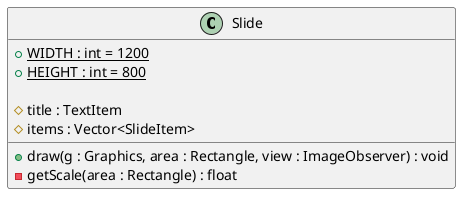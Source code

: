 @startuml Slide

class Slide {

  + {static} WIDTH : int = 1200
  + {static} HEIGHT : int = 800

  # title : TextItem
  # items : Vector<SlideItem>

  + draw(g : Graphics, area : Rectangle, view : ImageObserver) : void
  - getScale(area : Rectangle) : float

}

@enduml

